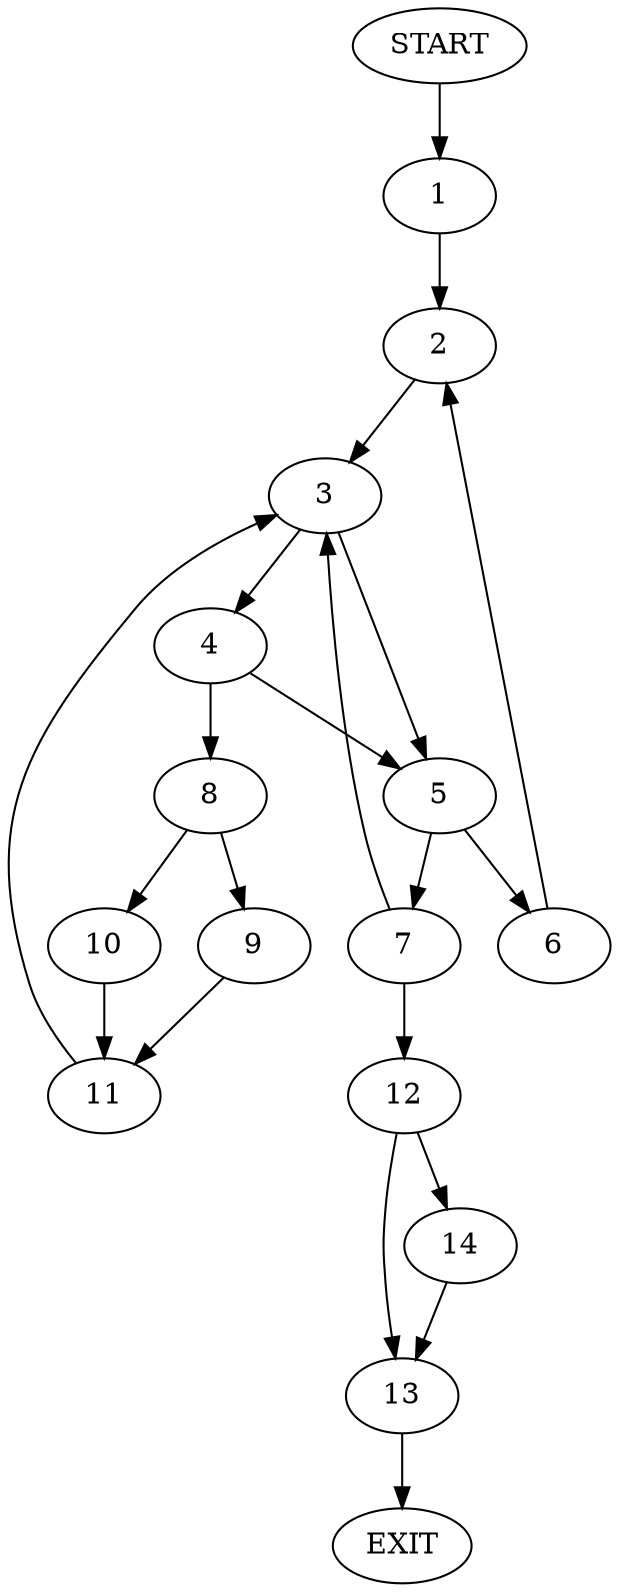 digraph {
0 [label="START"]
15 [label="EXIT"]
0 -> 1
1 -> 2
2 -> 3
3 -> 4
3 -> 5
5 -> 6
5 -> 7
4 -> 8
4 -> 5
8 -> 9
8 -> 10
10 -> 11
9 -> 11
11 -> 3
6 -> 2
7 -> 3
7 -> 12
12 -> 13
12 -> 14
13 -> 15
14 -> 13
}
